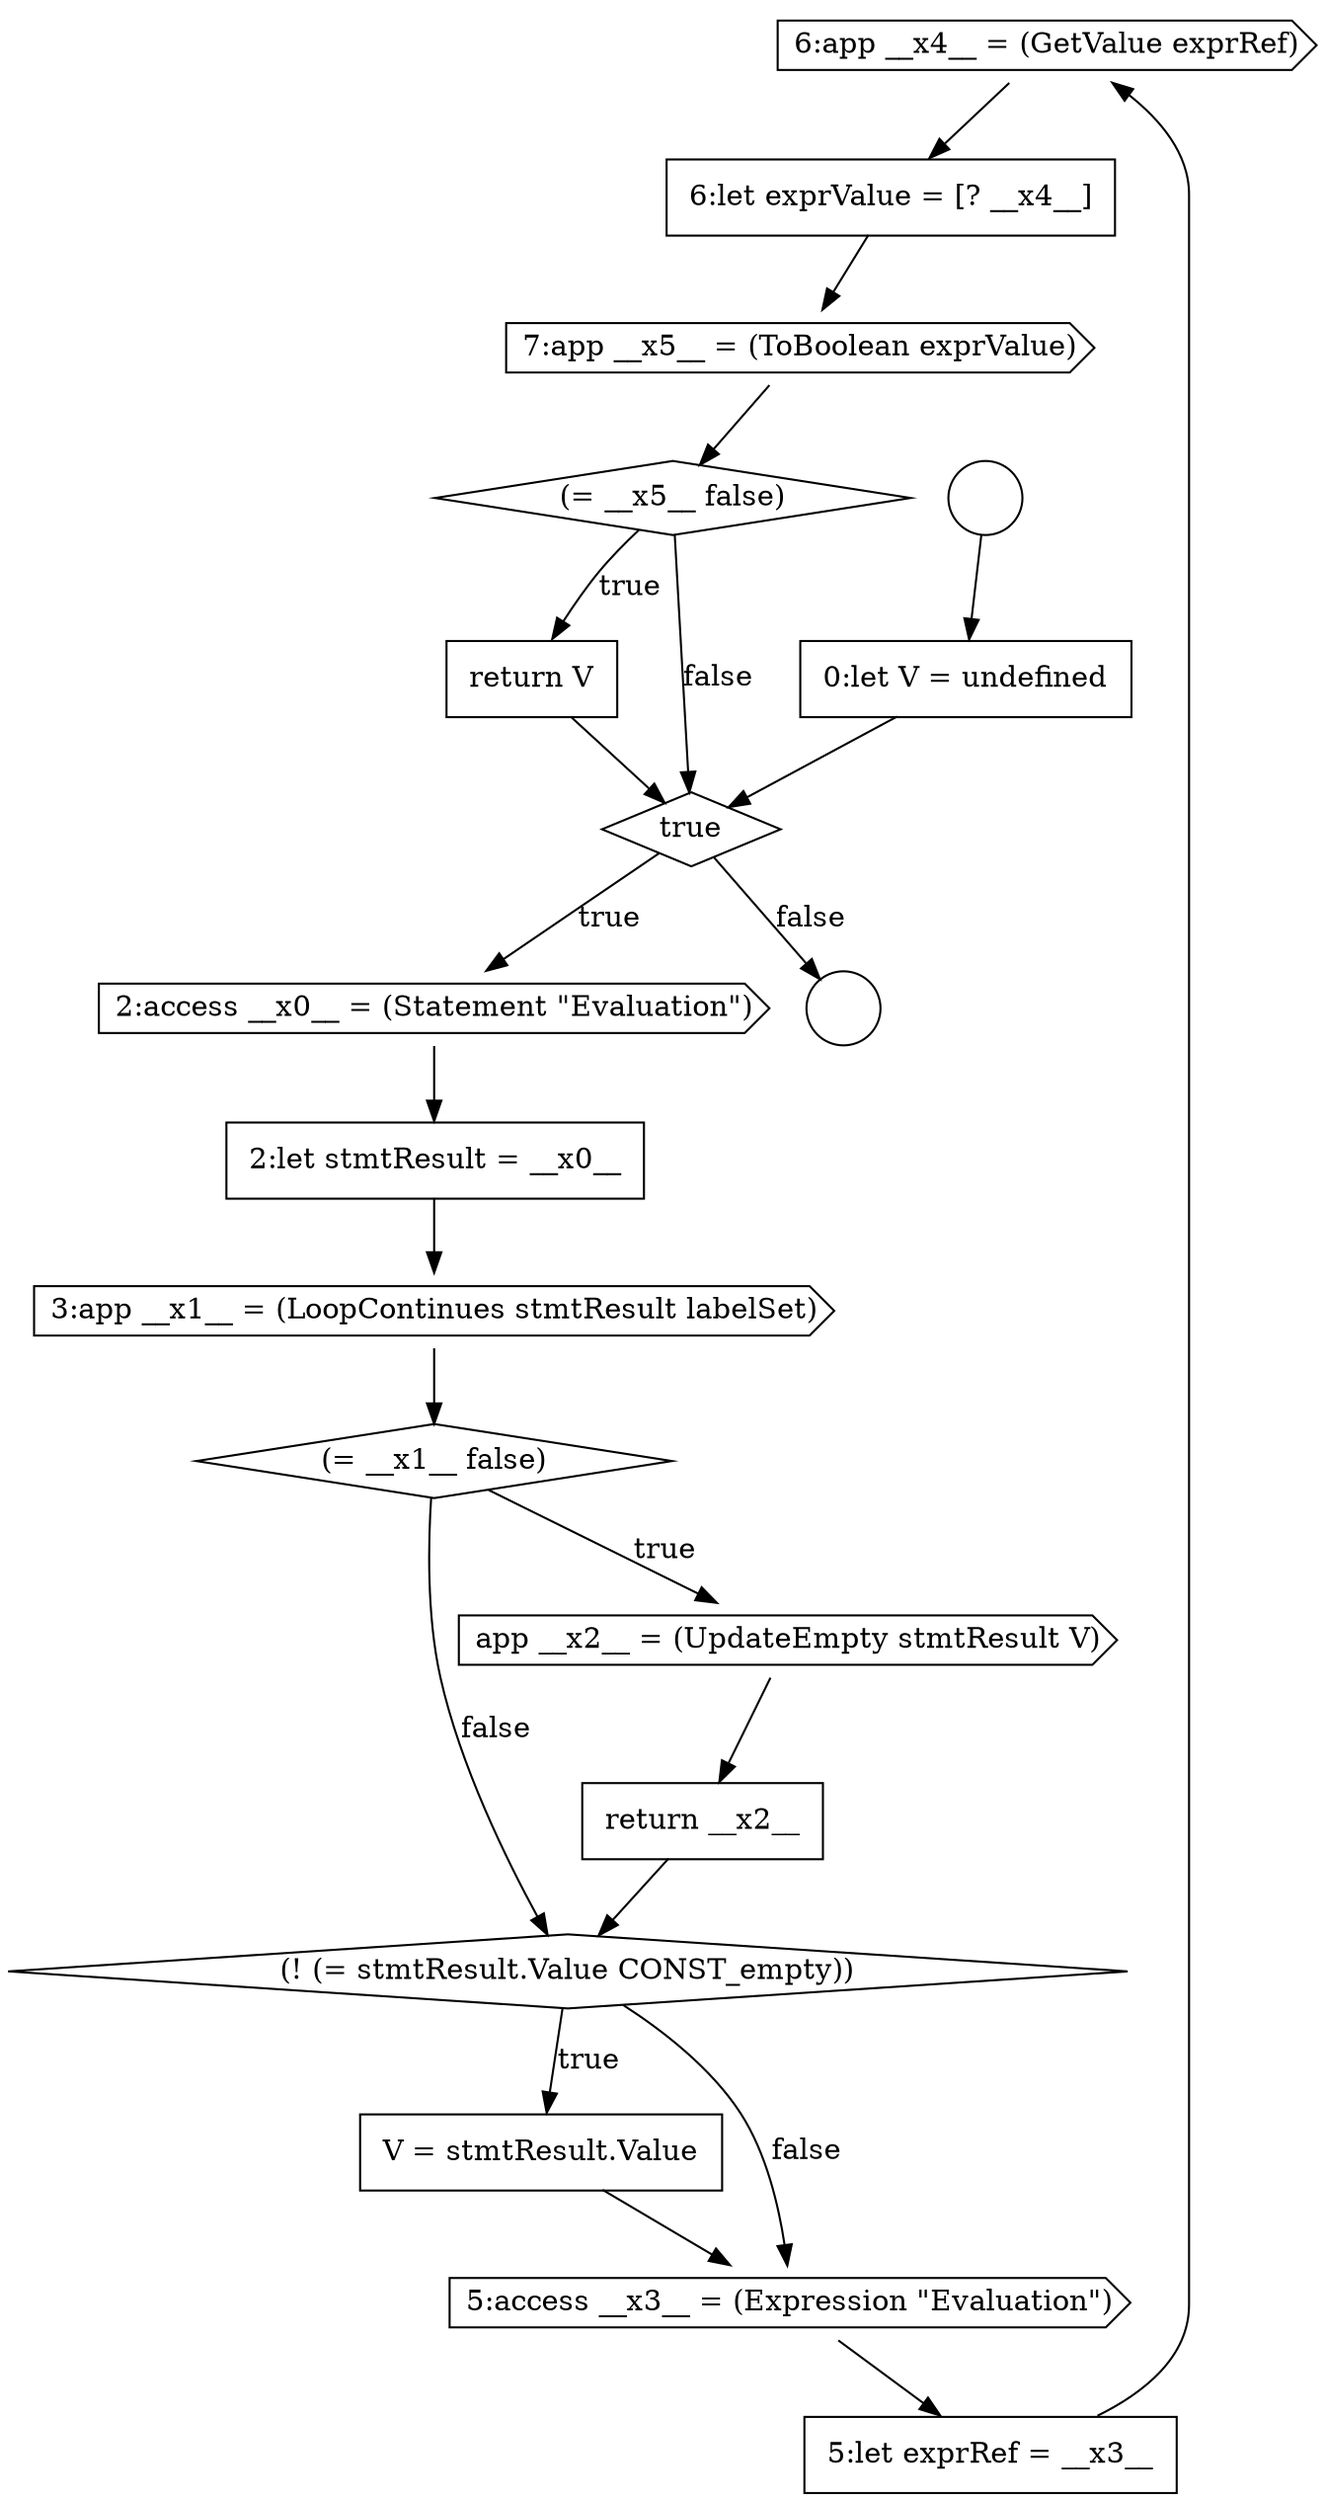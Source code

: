 digraph {
  node6669 [shape=cds, label=<<font color="black">6:app __x4__ = (GetValue exprRef)</font>> color="black" fillcolor="white" style=filled]
  node6662 [shape=diamond, label=<<font color="black">(= __x1__ false)</font>> color="black" fillcolor="white" style=filled]
  node6666 [shape=none, margin=0, label=<<font color="black">
    <table border="0" cellborder="1" cellspacing="0" cellpadding="10">
      <tr><td align="left">V = stmtResult.Value</td></tr>
    </table>
  </font>> color="black" fillcolor="white" style=filled]
  node6656 [shape=circle label=" " color="black" fillcolor="white" style=filled]
  node6661 [shape=cds, label=<<font color="black">3:app __x1__ = (LoopContinues stmtResult labelSet)</font>> color="black" fillcolor="white" style=filled]
  node6660 [shape=none, margin=0, label=<<font color="black">
    <table border="0" cellborder="1" cellspacing="0" cellpadding="10">
      <tr><td align="left">2:let stmtResult = __x0__</td></tr>
    </table>
  </font>> color="black" fillcolor="white" style=filled]
  node6671 [shape=cds, label=<<font color="black">7:app __x5__ = (ToBoolean exprValue)</font>> color="black" fillcolor="white" style=filled]
  node6658 [shape=diamond, label=<<font color="black">true</font>> color="black" fillcolor="white" style=filled]
  node6665 [shape=diamond, label=<<font color="black">(! (= stmtResult.Value CONST_empty))</font>> color="black" fillcolor="white" style=filled]
  node6655 [shape=circle label=" " color="black" fillcolor="white" style=filled]
  node6670 [shape=none, margin=0, label=<<font color="black">
    <table border="0" cellborder="1" cellspacing="0" cellpadding="10">
      <tr><td align="left">6:let exprValue = [? __x4__]</td></tr>
    </table>
  </font>> color="black" fillcolor="white" style=filled]
  node6657 [shape=none, margin=0, label=<<font color="black">
    <table border="0" cellborder="1" cellspacing="0" cellpadding="10">
      <tr><td align="left">0:let V = undefined</td></tr>
    </table>
  </font>> color="black" fillcolor="white" style=filled]
  node6667 [shape=cds, label=<<font color="black">5:access __x3__ = (Expression &quot;Evaluation&quot;)</font>> color="black" fillcolor="white" style=filled]
  node6673 [shape=none, margin=0, label=<<font color="black">
    <table border="0" cellborder="1" cellspacing="0" cellpadding="10">
      <tr><td align="left">return V</td></tr>
    </table>
  </font>> color="black" fillcolor="white" style=filled]
  node6672 [shape=diamond, label=<<font color="black">(= __x5__ false)</font>> color="black" fillcolor="white" style=filled]
  node6659 [shape=cds, label=<<font color="black">2:access __x0__ = (Statement &quot;Evaluation&quot;)</font>> color="black" fillcolor="white" style=filled]
  node6664 [shape=none, margin=0, label=<<font color="black">
    <table border="0" cellborder="1" cellspacing="0" cellpadding="10">
      <tr><td align="left">return __x2__</td></tr>
    </table>
  </font>> color="black" fillcolor="white" style=filled]
  node6663 [shape=cds, label=<<font color="black">app __x2__ = (UpdateEmpty stmtResult V)</font>> color="black" fillcolor="white" style=filled]
  node6668 [shape=none, margin=0, label=<<font color="black">
    <table border="0" cellborder="1" cellspacing="0" cellpadding="10">
      <tr><td align="left">5:let exprRef = __x3__</td></tr>
    </table>
  </font>> color="black" fillcolor="white" style=filled]
  node6665 -> node6666 [label=<<font color="black">true</font>> color="black"]
  node6665 -> node6667 [label=<<font color="black">false</font>> color="black"]
  node6660 -> node6661 [ color="black"]
  node6659 -> node6660 [ color="black"]
  node6670 -> node6671 [ color="black"]
  node6669 -> node6670 [ color="black"]
  node6663 -> node6664 [ color="black"]
  node6673 -> node6658 [ color="black"]
  node6667 -> node6668 [ color="black"]
  node6672 -> node6673 [label=<<font color="black">true</font>> color="black"]
  node6672 -> node6658 [label=<<font color="black">false</font>> color="black"]
  node6658 -> node6659 [label=<<font color="black">true</font>> color="black"]
  node6658 -> node6656 [label=<<font color="black">false</font>> color="black"]
  node6668 -> node6669 [ color="black"]
  node6662 -> node6663 [label=<<font color="black">true</font>> color="black"]
  node6662 -> node6665 [label=<<font color="black">false</font>> color="black"]
  node6657 -> node6658 [ color="black"]
  node6655 -> node6657 [ color="black"]
  node6664 -> node6665 [ color="black"]
  node6671 -> node6672 [ color="black"]
  node6666 -> node6667 [ color="black"]
  node6661 -> node6662 [ color="black"]
}
